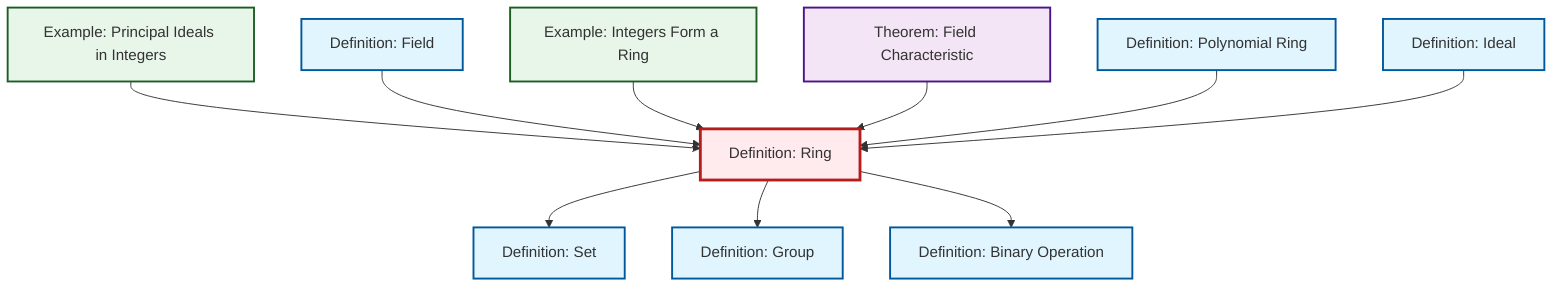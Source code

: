 graph TD
    classDef definition fill:#e1f5fe,stroke:#01579b,stroke-width:2px
    classDef theorem fill:#f3e5f5,stroke:#4a148c,stroke-width:2px
    classDef axiom fill:#fff3e0,stroke:#e65100,stroke-width:2px
    classDef example fill:#e8f5e9,stroke:#1b5e20,stroke-width:2px
    classDef current fill:#ffebee,stroke:#b71c1c,stroke-width:3px
    def-set["Definition: Set"]:::definition
    def-ring["Definition: Ring"]:::definition
    def-group["Definition: Group"]:::definition
    def-field["Definition: Field"]:::definition
    def-binary-operation["Definition: Binary Operation"]:::definition
    thm-field-characteristic["Theorem: Field Characteristic"]:::theorem
    ex-principal-ideal["Example: Principal Ideals in Integers"]:::example
    ex-integers-ring["Example: Integers Form a Ring"]:::example
    def-polynomial-ring["Definition: Polynomial Ring"]:::definition
    def-ideal["Definition: Ideal"]:::definition
    ex-principal-ideal --> def-ring
    def-field --> def-ring
    def-ring --> def-set
    def-ring --> def-group
    ex-integers-ring --> def-ring
    thm-field-characteristic --> def-ring
    def-ring --> def-binary-operation
    def-polynomial-ring --> def-ring
    def-ideal --> def-ring
    class def-ring current